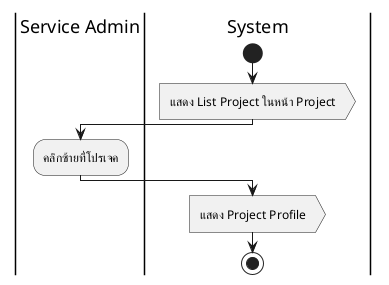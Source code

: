 @startuml
|Service Admin|
|System|
start
:แสดง List Project ในหน้า Project>
|Service Admin|
:คลิกซ้ายที่โปรเจค;
|System|
:แสดง Project Profile>
stop
@enduml